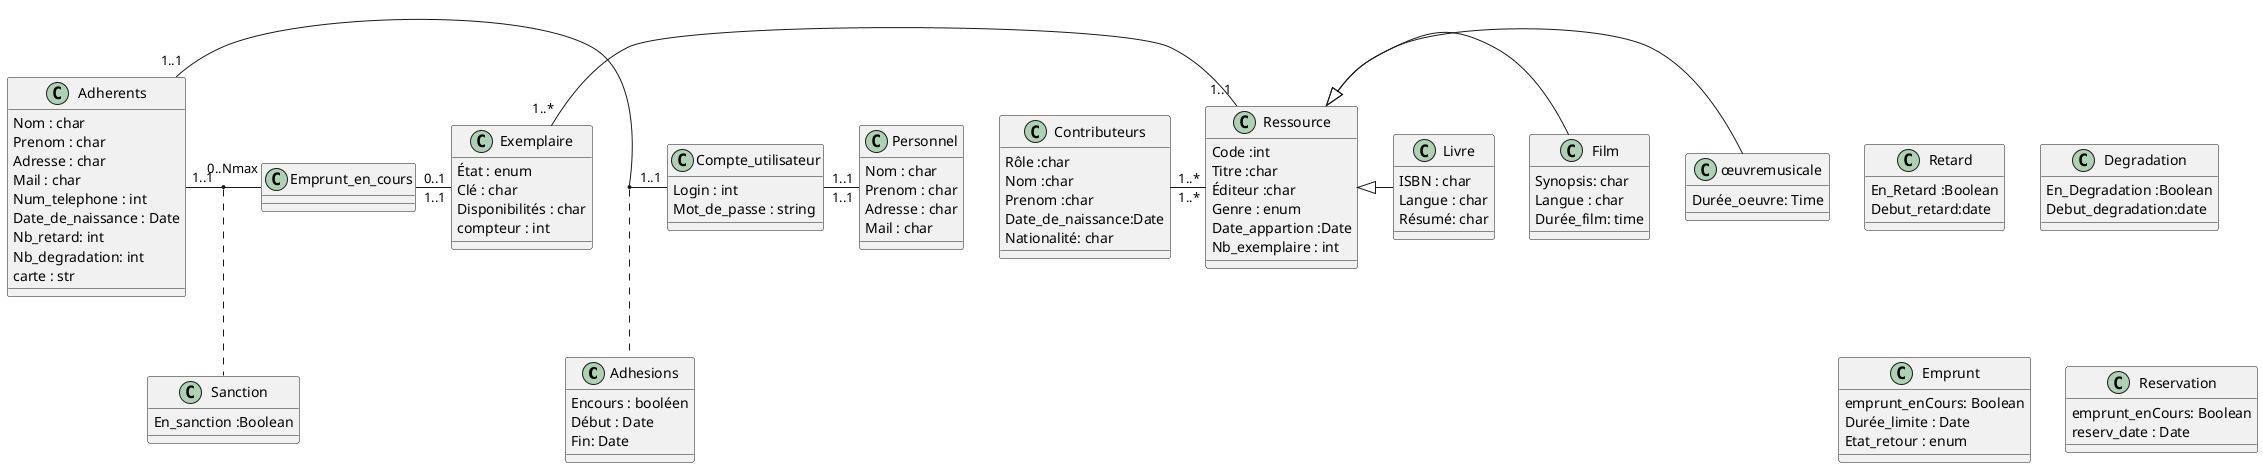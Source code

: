 @startuml
class Adhesions {
Encours : booléen 
Début : Date
Fin: Date
}

class Adherents{
Nom : char
Prenom : char 
Adresse : char 
Mail : char
Num_telephone : int
Date_de_naissance : Date
Nb_retard: int
Nb_degradation: int
carte : str 
}

class Personnel{
Nom : char
Prenom : char 
Adresse : char 
Mail : char
}

class Exemplaire {
État : enum
Clé : char 
Disponibilités : char 
compteur : int 
}

Class Ressource { 
Code :int 
Titre :char
Éditeur :char
Genre : enum
Date_appartion :Date
Nb_exemplaire : int
}

class Livre {
ISBN : char
Langue : char 
Résumé: char 
}

class Film {
Synopsis: char
Langue : char 
Durée_film: time  
}

class œuvremusicale { 
Durée_oeuvre: Time
}

Class Compte_utilisateur{
Login : int
Mot_de_passe : string
}

Class Sanction{
En_sanction :Boolean  
}

Class Retard{
En_Retard :Boolean 
Debut_retard:date 
}

Class Degradation{
En_Degradation :Boolean 
Debut_degradation:date  
}

Class Emprunt{
emprunt_enCours: Boolean
Durée_limite : Date
Etat_retour : enum
}

Class Reservation{
emprunt_enCours: Boolean
reserv_date : Date
}


Class Contributeurs{
Rôle :char
Nom :char
Prenom :char
Date_de_naissance:Date 
Nationalité: char
}

Ressource <|- œuvremusicale
Ressource <|- Film
Ressource <|- Livre

Adherents "1..1" - "1..1" Compte_utilisateur 
(Adherents , Compte_utilisateur ) .. Adhesions

Emprunt_en_cours "0..1" - "1..1" Exemplaire
Contributeurs "1..*" - "1..*" Ressource
Adherents "1..1" - "0..Nmax" Emprunt_en_cours 
(Adherents , Emprunt_en_cours ) .. Sanction

Compte_utilisateur "1..1" - "1..1" Personnel
Exemplaire "1..*" - "1..1" Ressource
@enduml
